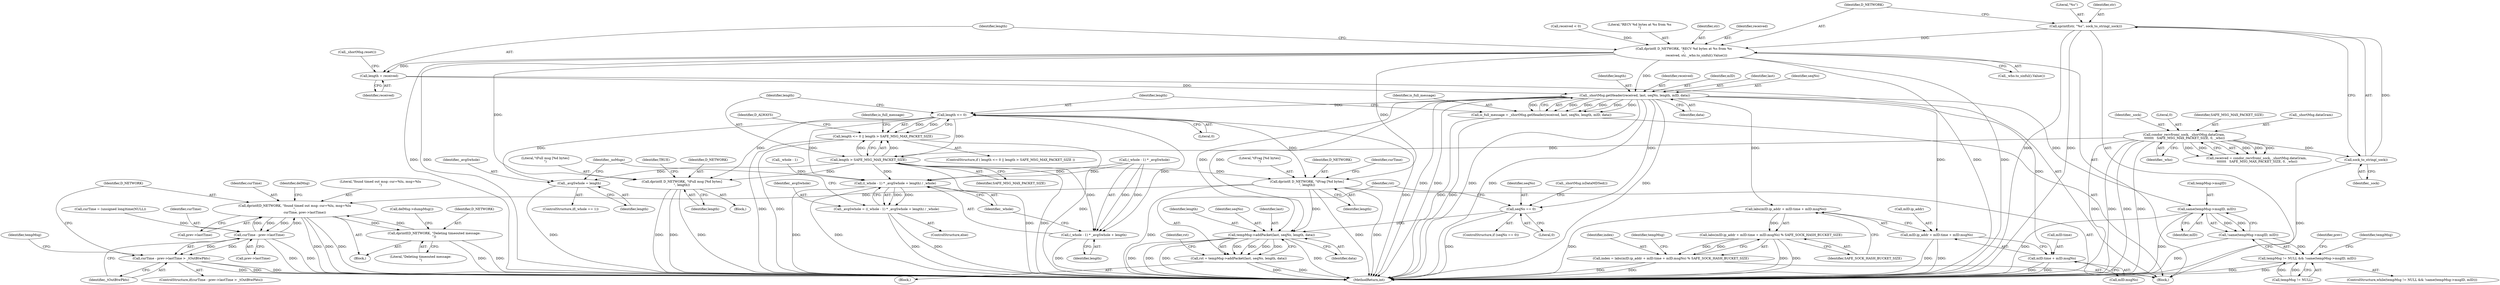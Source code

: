 digraph "0_htcondor_5e5571d1a431eb3c61977b6dd6ec90186ef79867_2@API" {
"1000184" [label="(Call,sprintf(str, \"%s\", sock_to_string(_sock)))"];
"1000187" [label="(Call,sock_to_string(_sock))"];
"1000164" [label="(Call,condor_recvfrom(_sock, _shortMsg.dataGram, \n\t\t\t\t\t\t\t   SAFE_MSG_MAX_PACKET_SIZE, 0, _who))"];
"1000189" [label="(Call,dprintf( D_NETWORK, \"RECV %d bytes at %s from %s\n\",\n                         received, str, _who.to_sinful().Value()))"];
"1000195" [label="(Call,length = received)"];
"1000202" [label="(Call,_shortMsg.getHeader(received, last, seqNo, length, mID, data))"];
"1000200" [label="(Call,is_full_message = _shortMsg.getHeader(received, last, seqNo, length, mID, data))"];
"1000211" [label="(Call,length <= 0)"];
"1000210" [label="(Call,length <= 0 || length > SAFE_MSG_MAX_PACKET_SIZE)"];
"1000214" [label="(Call,length > SAFE_MSG_MAX_PACKET_SIZE)"];
"1000240" [label="(Call,_avgSwhole = length)"];
"1000246" [label="(Call,((_whole - 1) * _avgSwhole + length) / _whole)"];
"1000244" [label="(Call,_avgSwhole = ((_whole - 1) * _avgSwhole + length) / _whole)"];
"1000247" [label="(Call,(_whole - 1) * _avgSwhole + length)"];
"1000257" [label="(Call,dprintf( D_NETWORK, \"\tFull msg [%d bytes]\n\", length))"];
"1000263" [label="(Call,dprintf( D_NETWORK, \"\tFrag [%d bytes]\n\", length))"];
"1000323" [label="(Call,dprintf(D_NETWORK, \"found timed out msg: cur=%lu, msg=%lu\n\",\n                    curTime, prev->lastTime))"];
"1000316" [label="(Call,curTime - prev->lastTime)"];
"1000315" [label="(Call,curTime - prev->lastTime > _tOutBtwPkts)"];
"1000386" [label="(Call,dprintf(D_NETWORK, \"Deleting timeouted message:\n\"))"];
"1000409" [label="(Call,tempMsg->addPacket(last, seqNo, length, data))"];
"1000407" [label="(Call,rst = tempMsg->addPacket(last, seqNo, length, data))"];
"1000276" [label="(Call,labs(mID.ip_addr + mID.time + mID.msgNo))"];
"1000275" [label="(Call,labs(mID.ip_addr + mID.time + mID.msgNo) % SAFE_SOCK_HASH_BUCKET_SIZE)"];
"1000273" [label="(Call,index = labs(mID.ip_addr + mID.time + mID.msgNo) % SAFE_SOCK_HASH_BUCKET_SIZE)"];
"1000277" [label="(Call,mID.ip_addr + mID.time + mID.msgNo)"];
"1000281" [label="(Call,mID.time + mID.msgNo)"];
"1000300" [label="(Call,same(tempMsg->msgID, mID))"];
"1000299" [label="(Call,!same(tempMsg->msgID, mID))"];
"1000295" [label="(Call,tempMsg != NULL && !same(tempMsg->msgID, mID))"];
"1000398" [label="(Call,seqNo == 0)"];
"1000276" [label="(Call,labs(mID.ip_addr + mID.time + mID.msgNo))"];
"1000315" [label="(Call,curTime - prev->lastTime > _tOutBtwPkts)"];
"1000249" [label="(Call,_whole - 1)"];
"1000198" [label="(Call,_shortMsg.reset())"];
"1000186" [label="(Literal,\"%s\")"];
"1000209" [label="(ControlStructure,if ( length <= 0 || length > SAFE_MSG_MAX_PACKET_SIZE ))"];
"1000295" [label="(Call,tempMsg != NULL && !same(tempMsg->msgID, mID))"];
"1000204" [label="(Identifier,last)"];
"1000248" [label="(Call,(_whole - 1) * _avgSwhole)"];
"1000297" [label="(Identifier,tempMsg)"];
"1000190" [label="(Identifier,D_NETWORK)"];
"1000386" [label="(Call,dprintf(D_NETWORK, \"Deleting timeouted message:\n\"))"];
"1000195" [label="(Call,length = received)"];
"1000288" [label="(Identifier,SAFE_SOCK_HASH_BUCKET_SIZE)"];
"1000170" [label="(Literal,0)"];
"1000173" [label="(Call,received < 0)"];
"1000205" [label="(Identifier,seqNo)"];
"1000241" [label="(Identifier,_avgSwhole)"];
"1000164" [label="(Call,condor_recvfrom(_sock, _shortMsg.dataGram, \n\t\t\t\t\t\t\t   SAFE_MSG_MAX_PACKET_SIZE, 0, _who))"];
"1000321" [label="(Identifier,_tOutBtwPkts)"];
"1000216" [label="(Identifier,SAFE_MSG_MAX_PACKET_SIZE)"];
"1000267" [label="(Call,curTime = (unsigned long)time(NULL))"];
"1000212" [label="(Identifier,length)"];
"1000243" [label="(ControlStructure,else)"];
"1000242" [label="(Identifier,length)"];
"1000415" [label="(Identifier,rst)"];
"1000301" [label="(Call,tempMsg->msgID)"];
"1000219" [label="(Identifier,D_ALWAYS)"];
"1000236" [label="(ControlStructure,if(_whole == 1))"];
"1000171" [label="(Identifier,_who)"];
"1000399" [label="(Identifier,seqNo)"];
"1000259" [label="(Literal,\"\tFull msg [%d bytes]\n\")"];
"1000266" [label="(Identifier,length)"];
"1000410" [label="(Identifier,last)"];
"1000214" [label="(Call,length > SAFE_MSG_MAX_PACKET_SIZE)"];
"1000273" [label="(Call,index = labs(mID.ip_addr + mID.time + mID.msgNo) % SAFE_SOCK_HASH_BUCKET_SIZE)"];
"1000412" [label="(Identifier,length)"];
"1000407" [label="(Call,rst = tempMsg->addPacket(last, seqNo, length, data))"];
"1000274" [label="(Identifier,index)"];
"1000169" [label="(Identifier,SAFE_MSG_MAX_PACKET_SIZE)"];
"1000324" [label="(Identifier,D_NETWORK)"];
"1000326" [label="(Identifier,curTime)"];
"1000206" [label="(Identifier,length)"];
"1000281" [label="(Call,mID.time + mID.msgNo)"];
"1000200" [label="(Call,is_full_message = _shortMsg.getHeader(received, last, seqNo, length, mID, data))"];
"1000316" [label="(Call,curTime - prev->lastTime)"];
"1000189" [label="(Call,dprintf( D_NETWORK, \"RECV %d bytes at %s from %s\n\",\n                         received, str, _who.to_sinful().Value()))"];
"1000296" [label="(Call,tempMsg != NULL)"];
"1000196" [label="(Identifier,length)"];
"1000201" [label="(Identifier,is_full_message)"];
"1000211" [label="(Call,length <= 0)"];
"1000213" [label="(Literal,0)"];
"1000225" [label="(Block,)"];
"1000318" [label="(Call,prev->lastTime)"];
"1000253" [label="(Identifier,length)"];
"1000264" [label="(Identifier,D_NETWORK)"];
"1000208" [label="(Identifier,data)"];
"1000282" [label="(Call,mID.time)"];
"1000210" [label="(Call,length <= 0 || length > SAFE_MSG_MAX_PACKET_SIZE)"];
"1000396" [label="(Block,)"];
"1000245" [label="(Identifier,_avgSwhole)"];
"1000265" [label="(Literal,\"\tFrag [%d bytes]\n\")"];
"1000299" [label="(Call,!same(tempMsg->msgID, mID))"];
"1000409" [label="(Call,tempMsg->addPacket(last, seqNo, length, data))"];
"1000162" [label="(Call,received = condor_recvfrom(_sock, _shortMsg.dataGram, \n\t\t\t\t\t\t\t   SAFE_MSG_MAX_PACKET_SIZE, 0, _who))"];
"1000277" [label="(Call,mID.ip_addr + mID.time + mID.msgNo)"];
"1000263" [label="(Call,dprintf( D_NETWORK, \"\tFrag [%d bytes]\n\", length))"];
"1000403" [label="(Call,_shortMsg.isDataMD5ed())"];
"1000185" [label="(Identifier,str)"];
"1000262" [label="(Identifier,TRUE)"];
"1000387" [label="(Identifier,D_NETWORK)"];
"1000304" [label="(Identifier,mID)"];
"1000224" [label="(Identifier,is_full_message)"];
"1000109" [label="(Block,)"];
"1000188" [label="(Identifier,_sock)"];
"1000408" [label="(Identifier,rst)"];
"1000397" [label="(ControlStructure,if (seqNo == 0))"];
"1000203" [label="(Identifier,received)"];
"1000411" [label="(Identifier,seqNo)"];
"1000257" [label="(Call,dprintf( D_NETWORK, \"\tFull msg [%d bytes]\n\", length))"];
"1000184" [label="(Call,sprintf(str, \"%s\", sock_to_string(_sock)))"];
"1000202" [label="(Call,_shortMsg.getHeader(received, last, seqNo, length, mID, data))"];
"1000389" [label="(Call,delMsg->dumpMsg())"];
"1000207" [label="(Identifier,mID)"];
"1000331" [label="(Identifier,delMsg)"];
"1000191" [label="(Literal,\"RECV %d bytes at %s from %s\n\")"];
"1000275" [label="(Call,labs(mID.ip_addr + mID.time + mID.msgNo) % SAFE_SOCK_HASH_BUCKET_SIZE)"];
"1000388" [label="(Literal,\"Deleting timeouted message:\n\")"];
"1000413" [label="(Identifier,data)"];
"1000187" [label="(Call,sock_to_string(_sock))"];
"1000260" [label="(Identifier,length)"];
"1000240" [label="(Call,_avgSwhole = length)"];
"1000268" [label="(Identifier,curTime)"];
"1000256" [label="(Identifier,_noMsgs)"];
"1000254" [label="(Identifier,_whole)"];
"1000394" [label="(Identifier,tempMsg)"];
"1000166" [label="(Call,_shortMsg.dataGram)"];
"1000258" [label="(Identifier,D_NETWORK)"];
"1000307" [label="(Identifier,prev)"];
"1000197" [label="(Identifier,received)"];
"1000278" [label="(Call,mID.ip_addr)"];
"1000322" [label="(Block,)"];
"1000194" [label="(Call,_who.to_sinful().Value())"];
"1000327" [label="(Call,prev->lastTime)"];
"1000193" [label="(Identifier,str)"];
"1000246" [label="(Call,((_whole - 1) * _avgSwhole + length) / _whole)"];
"1000491" [label="(MethodReturn,int)"];
"1000244" [label="(Call,_avgSwhole = ((_whole - 1) * _avgSwhole + length) / _whole)"];
"1000290" [label="(Identifier,tempMsg)"];
"1000247" [label="(Call,(_whole - 1) * _avgSwhole + length)"];
"1000323" [label="(Call,dprintf(D_NETWORK, \"found timed out msg: cur=%lu, msg=%lu\n\",\n                    curTime, prev->lastTime))"];
"1000317" [label="(Identifier,curTime)"];
"1000192" [label="(Identifier,received)"];
"1000285" [label="(Call,mID.msgNo)"];
"1000314" [label="(ControlStructure,if(curTime - prev->lastTime > _tOutBtwPkts))"];
"1000300" [label="(Call,same(tempMsg->msgID, mID))"];
"1000165" [label="(Identifier,_sock)"];
"1000294" [label="(ControlStructure,while(tempMsg != NULL && !same(tempMsg->msgID, mID)))"];
"1000398" [label="(Call,seqNo == 0)"];
"1000325" [label="(Literal,\"found timed out msg: cur=%lu, msg=%lu\n\")"];
"1000215" [label="(Identifier,length)"];
"1000400" [label="(Literal,0)"];
"1000184" -> "1000109"  [label="AST: "];
"1000184" -> "1000187"  [label="CFG: "];
"1000185" -> "1000184"  [label="AST: "];
"1000186" -> "1000184"  [label="AST: "];
"1000187" -> "1000184"  [label="AST: "];
"1000190" -> "1000184"  [label="CFG: "];
"1000184" -> "1000491"  [label="DDG: "];
"1000184" -> "1000491"  [label="DDG: "];
"1000187" -> "1000184"  [label="DDG: "];
"1000184" -> "1000189"  [label="DDG: "];
"1000187" -> "1000188"  [label="CFG: "];
"1000188" -> "1000187"  [label="AST: "];
"1000187" -> "1000491"  [label="DDG: "];
"1000164" -> "1000187"  [label="DDG: "];
"1000164" -> "1000162"  [label="AST: "];
"1000164" -> "1000171"  [label="CFG: "];
"1000165" -> "1000164"  [label="AST: "];
"1000166" -> "1000164"  [label="AST: "];
"1000169" -> "1000164"  [label="AST: "];
"1000170" -> "1000164"  [label="AST: "];
"1000171" -> "1000164"  [label="AST: "];
"1000162" -> "1000164"  [label="CFG: "];
"1000164" -> "1000491"  [label="DDG: "];
"1000164" -> "1000491"  [label="DDG: "];
"1000164" -> "1000491"  [label="DDG: "];
"1000164" -> "1000491"  [label="DDG: "];
"1000164" -> "1000162"  [label="DDG: "];
"1000164" -> "1000162"  [label="DDG: "];
"1000164" -> "1000162"  [label="DDG: "];
"1000164" -> "1000162"  [label="DDG: "];
"1000164" -> "1000162"  [label="DDG: "];
"1000164" -> "1000214"  [label="DDG: "];
"1000189" -> "1000109"  [label="AST: "];
"1000189" -> "1000194"  [label="CFG: "];
"1000190" -> "1000189"  [label="AST: "];
"1000191" -> "1000189"  [label="AST: "];
"1000192" -> "1000189"  [label="AST: "];
"1000193" -> "1000189"  [label="AST: "];
"1000194" -> "1000189"  [label="AST: "];
"1000196" -> "1000189"  [label="CFG: "];
"1000189" -> "1000491"  [label="DDG: "];
"1000189" -> "1000491"  [label="DDG: "];
"1000189" -> "1000491"  [label="DDG: "];
"1000189" -> "1000491"  [label="DDG: "];
"1000173" -> "1000189"  [label="DDG: "];
"1000189" -> "1000195"  [label="DDG: "];
"1000189" -> "1000202"  [label="DDG: "];
"1000189" -> "1000257"  [label="DDG: "];
"1000189" -> "1000263"  [label="DDG: "];
"1000195" -> "1000109"  [label="AST: "];
"1000195" -> "1000197"  [label="CFG: "];
"1000196" -> "1000195"  [label="AST: "];
"1000197" -> "1000195"  [label="AST: "];
"1000198" -> "1000195"  [label="CFG: "];
"1000195" -> "1000202"  [label="DDG: "];
"1000202" -> "1000200"  [label="AST: "];
"1000202" -> "1000208"  [label="CFG: "];
"1000203" -> "1000202"  [label="AST: "];
"1000204" -> "1000202"  [label="AST: "];
"1000205" -> "1000202"  [label="AST: "];
"1000206" -> "1000202"  [label="AST: "];
"1000207" -> "1000202"  [label="AST: "];
"1000208" -> "1000202"  [label="AST: "];
"1000200" -> "1000202"  [label="CFG: "];
"1000202" -> "1000491"  [label="DDG: "];
"1000202" -> "1000491"  [label="DDG: "];
"1000202" -> "1000491"  [label="DDG: "];
"1000202" -> "1000491"  [label="DDG: "];
"1000202" -> "1000491"  [label="DDG: "];
"1000202" -> "1000200"  [label="DDG: "];
"1000202" -> "1000200"  [label="DDG: "];
"1000202" -> "1000200"  [label="DDG: "];
"1000202" -> "1000200"  [label="DDG: "];
"1000202" -> "1000200"  [label="DDG: "];
"1000202" -> "1000200"  [label="DDG: "];
"1000202" -> "1000211"  [label="DDG: "];
"1000202" -> "1000276"  [label="DDG: "];
"1000202" -> "1000277"  [label="DDG: "];
"1000202" -> "1000281"  [label="DDG: "];
"1000202" -> "1000300"  [label="DDG: "];
"1000202" -> "1000398"  [label="DDG: "];
"1000202" -> "1000409"  [label="DDG: "];
"1000202" -> "1000409"  [label="DDG: "];
"1000200" -> "1000109"  [label="AST: "];
"1000201" -> "1000200"  [label="AST: "];
"1000212" -> "1000200"  [label="CFG: "];
"1000200" -> "1000491"  [label="DDG: "];
"1000200" -> "1000491"  [label="DDG: "];
"1000211" -> "1000210"  [label="AST: "];
"1000211" -> "1000213"  [label="CFG: "];
"1000212" -> "1000211"  [label="AST: "];
"1000213" -> "1000211"  [label="AST: "];
"1000215" -> "1000211"  [label="CFG: "];
"1000210" -> "1000211"  [label="CFG: "];
"1000211" -> "1000491"  [label="DDG: "];
"1000211" -> "1000210"  [label="DDG: "];
"1000211" -> "1000210"  [label="DDG: "];
"1000211" -> "1000214"  [label="DDG: "];
"1000211" -> "1000240"  [label="DDG: "];
"1000211" -> "1000246"  [label="DDG: "];
"1000211" -> "1000247"  [label="DDG: "];
"1000211" -> "1000257"  [label="DDG: "];
"1000211" -> "1000263"  [label="DDG: "];
"1000210" -> "1000209"  [label="AST: "];
"1000210" -> "1000214"  [label="CFG: "];
"1000214" -> "1000210"  [label="AST: "];
"1000219" -> "1000210"  [label="CFG: "];
"1000224" -> "1000210"  [label="CFG: "];
"1000210" -> "1000491"  [label="DDG: "];
"1000210" -> "1000491"  [label="DDG: "];
"1000210" -> "1000491"  [label="DDG: "];
"1000214" -> "1000210"  [label="DDG: "];
"1000214" -> "1000210"  [label="DDG: "];
"1000214" -> "1000216"  [label="CFG: "];
"1000215" -> "1000214"  [label="AST: "];
"1000216" -> "1000214"  [label="AST: "];
"1000214" -> "1000491"  [label="DDG: "];
"1000214" -> "1000491"  [label="DDG: "];
"1000214" -> "1000240"  [label="DDG: "];
"1000214" -> "1000246"  [label="DDG: "];
"1000214" -> "1000247"  [label="DDG: "];
"1000214" -> "1000257"  [label="DDG: "];
"1000214" -> "1000263"  [label="DDG: "];
"1000240" -> "1000236"  [label="AST: "];
"1000240" -> "1000242"  [label="CFG: "];
"1000241" -> "1000240"  [label="AST: "];
"1000242" -> "1000240"  [label="AST: "];
"1000256" -> "1000240"  [label="CFG: "];
"1000240" -> "1000491"  [label="DDG: "];
"1000246" -> "1000244"  [label="AST: "];
"1000246" -> "1000254"  [label="CFG: "];
"1000247" -> "1000246"  [label="AST: "];
"1000254" -> "1000246"  [label="AST: "];
"1000244" -> "1000246"  [label="CFG: "];
"1000246" -> "1000491"  [label="DDG: "];
"1000246" -> "1000491"  [label="DDG: "];
"1000246" -> "1000244"  [label="DDG: "];
"1000246" -> "1000244"  [label="DDG: "];
"1000248" -> "1000246"  [label="DDG: "];
"1000248" -> "1000246"  [label="DDG: "];
"1000249" -> "1000246"  [label="DDG: "];
"1000244" -> "1000243"  [label="AST: "];
"1000245" -> "1000244"  [label="AST: "];
"1000256" -> "1000244"  [label="CFG: "];
"1000244" -> "1000491"  [label="DDG: "];
"1000244" -> "1000491"  [label="DDG: "];
"1000247" -> "1000253"  [label="CFG: "];
"1000248" -> "1000247"  [label="AST: "];
"1000253" -> "1000247"  [label="AST: "];
"1000254" -> "1000247"  [label="CFG: "];
"1000247" -> "1000491"  [label="DDG: "];
"1000248" -> "1000247"  [label="DDG: "];
"1000248" -> "1000247"  [label="DDG: "];
"1000257" -> "1000225"  [label="AST: "];
"1000257" -> "1000260"  [label="CFG: "];
"1000258" -> "1000257"  [label="AST: "];
"1000259" -> "1000257"  [label="AST: "];
"1000260" -> "1000257"  [label="AST: "];
"1000262" -> "1000257"  [label="CFG: "];
"1000257" -> "1000491"  [label="DDG: "];
"1000257" -> "1000491"  [label="DDG: "];
"1000257" -> "1000491"  [label="DDG: "];
"1000263" -> "1000109"  [label="AST: "];
"1000263" -> "1000266"  [label="CFG: "];
"1000264" -> "1000263"  [label="AST: "];
"1000265" -> "1000263"  [label="AST: "];
"1000266" -> "1000263"  [label="AST: "];
"1000268" -> "1000263"  [label="CFG: "];
"1000263" -> "1000491"  [label="DDG: "];
"1000263" -> "1000491"  [label="DDG: "];
"1000263" -> "1000491"  [label="DDG: "];
"1000263" -> "1000323"  [label="DDG: "];
"1000263" -> "1000409"  [label="DDG: "];
"1000323" -> "1000322"  [label="AST: "];
"1000323" -> "1000327"  [label="CFG: "];
"1000324" -> "1000323"  [label="AST: "];
"1000325" -> "1000323"  [label="AST: "];
"1000326" -> "1000323"  [label="AST: "];
"1000327" -> "1000323"  [label="AST: "];
"1000331" -> "1000323"  [label="CFG: "];
"1000323" -> "1000491"  [label="DDG: "];
"1000323" -> "1000491"  [label="DDG: "];
"1000323" -> "1000491"  [label="DDG: "];
"1000323" -> "1000316"  [label="DDG: "];
"1000323" -> "1000316"  [label="DDG: "];
"1000386" -> "1000323"  [label="DDG: "];
"1000316" -> "1000323"  [label="DDG: "];
"1000316" -> "1000323"  [label="DDG: "];
"1000323" -> "1000386"  [label="DDG: "];
"1000316" -> "1000315"  [label="AST: "];
"1000316" -> "1000318"  [label="CFG: "];
"1000317" -> "1000316"  [label="AST: "];
"1000318" -> "1000316"  [label="AST: "];
"1000321" -> "1000316"  [label="CFG: "];
"1000316" -> "1000491"  [label="DDG: "];
"1000316" -> "1000491"  [label="DDG: "];
"1000316" -> "1000315"  [label="DDG: "];
"1000316" -> "1000315"  [label="DDG: "];
"1000267" -> "1000316"  [label="DDG: "];
"1000315" -> "1000314"  [label="AST: "];
"1000315" -> "1000321"  [label="CFG: "];
"1000321" -> "1000315"  [label="AST: "];
"1000297" -> "1000315"  [label="CFG: "];
"1000324" -> "1000315"  [label="CFG: "];
"1000315" -> "1000491"  [label="DDG: "];
"1000315" -> "1000491"  [label="DDG: "];
"1000315" -> "1000491"  [label="DDG: "];
"1000386" -> "1000322"  [label="AST: "];
"1000386" -> "1000388"  [label="CFG: "];
"1000387" -> "1000386"  [label="AST: "];
"1000388" -> "1000386"  [label="AST: "];
"1000389" -> "1000386"  [label="CFG: "];
"1000386" -> "1000491"  [label="DDG: "];
"1000386" -> "1000491"  [label="DDG: "];
"1000409" -> "1000407"  [label="AST: "];
"1000409" -> "1000413"  [label="CFG: "];
"1000410" -> "1000409"  [label="AST: "];
"1000411" -> "1000409"  [label="AST: "];
"1000412" -> "1000409"  [label="AST: "];
"1000413" -> "1000409"  [label="AST: "];
"1000407" -> "1000409"  [label="CFG: "];
"1000409" -> "1000491"  [label="DDG: "];
"1000409" -> "1000491"  [label="DDG: "];
"1000409" -> "1000491"  [label="DDG: "];
"1000409" -> "1000491"  [label="DDG: "];
"1000409" -> "1000407"  [label="DDG: "];
"1000409" -> "1000407"  [label="DDG: "];
"1000409" -> "1000407"  [label="DDG: "];
"1000409" -> "1000407"  [label="DDG: "];
"1000398" -> "1000409"  [label="DDG: "];
"1000407" -> "1000396"  [label="AST: "];
"1000408" -> "1000407"  [label="AST: "];
"1000415" -> "1000407"  [label="CFG: "];
"1000407" -> "1000491"  [label="DDG: "];
"1000407" -> "1000491"  [label="DDG: "];
"1000276" -> "1000275"  [label="AST: "];
"1000276" -> "1000277"  [label="CFG: "];
"1000277" -> "1000276"  [label="AST: "];
"1000288" -> "1000276"  [label="CFG: "];
"1000276" -> "1000491"  [label="DDG: "];
"1000276" -> "1000275"  [label="DDG: "];
"1000275" -> "1000273"  [label="AST: "];
"1000275" -> "1000288"  [label="CFG: "];
"1000288" -> "1000275"  [label="AST: "];
"1000273" -> "1000275"  [label="CFG: "];
"1000275" -> "1000491"  [label="DDG: "];
"1000275" -> "1000491"  [label="DDG: "];
"1000275" -> "1000273"  [label="DDG: "];
"1000275" -> "1000273"  [label="DDG: "];
"1000273" -> "1000109"  [label="AST: "];
"1000274" -> "1000273"  [label="AST: "];
"1000290" -> "1000273"  [label="CFG: "];
"1000273" -> "1000491"  [label="DDG: "];
"1000273" -> "1000491"  [label="DDG: "];
"1000277" -> "1000281"  [label="CFG: "];
"1000278" -> "1000277"  [label="AST: "];
"1000281" -> "1000277"  [label="AST: "];
"1000277" -> "1000491"  [label="DDG: "];
"1000277" -> "1000491"  [label="DDG: "];
"1000281" -> "1000285"  [label="CFG: "];
"1000282" -> "1000281"  [label="AST: "];
"1000285" -> "1000281"  [label="AST: "];
"1000281" -> "1000491"  [label="DDG: "];
"1000281" -> "1000491"  [label="DDG: "];
"1000300" -> "1000299"  [label="AST: "];
"1000300" -> "1000304"  [label="CFG: "];
"1000301" -> "1000300"  [label="AST: "];
"1000304" -> "1000300"  [label="AST: "];
"1000299" -> "1000300"  [label="CFG: "];
"1000300" -> "1000491"  [label="DDG: "];
"1000300" -> "1000491"  [label="DDG: "];
"1000300" -> "1000299"  [label="DDG: "];
"1000300" -> "1000299"  [label="DDG: "];
"1000299" -> "1000295"  [label="AST: "];
"1000295" -> "1000299"  [label="CFG: "];
"1000299" -> "1000491"  [label="DDG: "];
"1000299" -> "1000295"  [label="DDG: "];
"1000295" -> "1000294"  [label="AST: "];
"1000295" -> "1000296"  [label="CFG: "];
"1000296" -> "1000295"  [label="AST: "];
"1000307" -> "1000295"  [label="CFG: "];
"1000394" -> "1000295"  [label="CFG: "];
"1000295" -> "1000491"  [label="DDG: "];
"1000295" -> "1000491"  [label="DDG: "];
"1000296" -> "1000295"  [label="DDG: "];
"1000296" -> "1000295"  [label="DDG: "];
"1000398" -> "1000397"  [label="AST: "];
"1000398" -> "1000400"  [label="CFG: "];
"1000399" -> "1000398"  [label="AST: "];
"1000400" -> "1000398"  [label="AST: "];
"1000403" -> "1000398"  [label="CFG: "];
"1000408" -> "1000398"  [label="CFG: "];
"1000398" -> "1000491"  [label="DDG: "];
}
